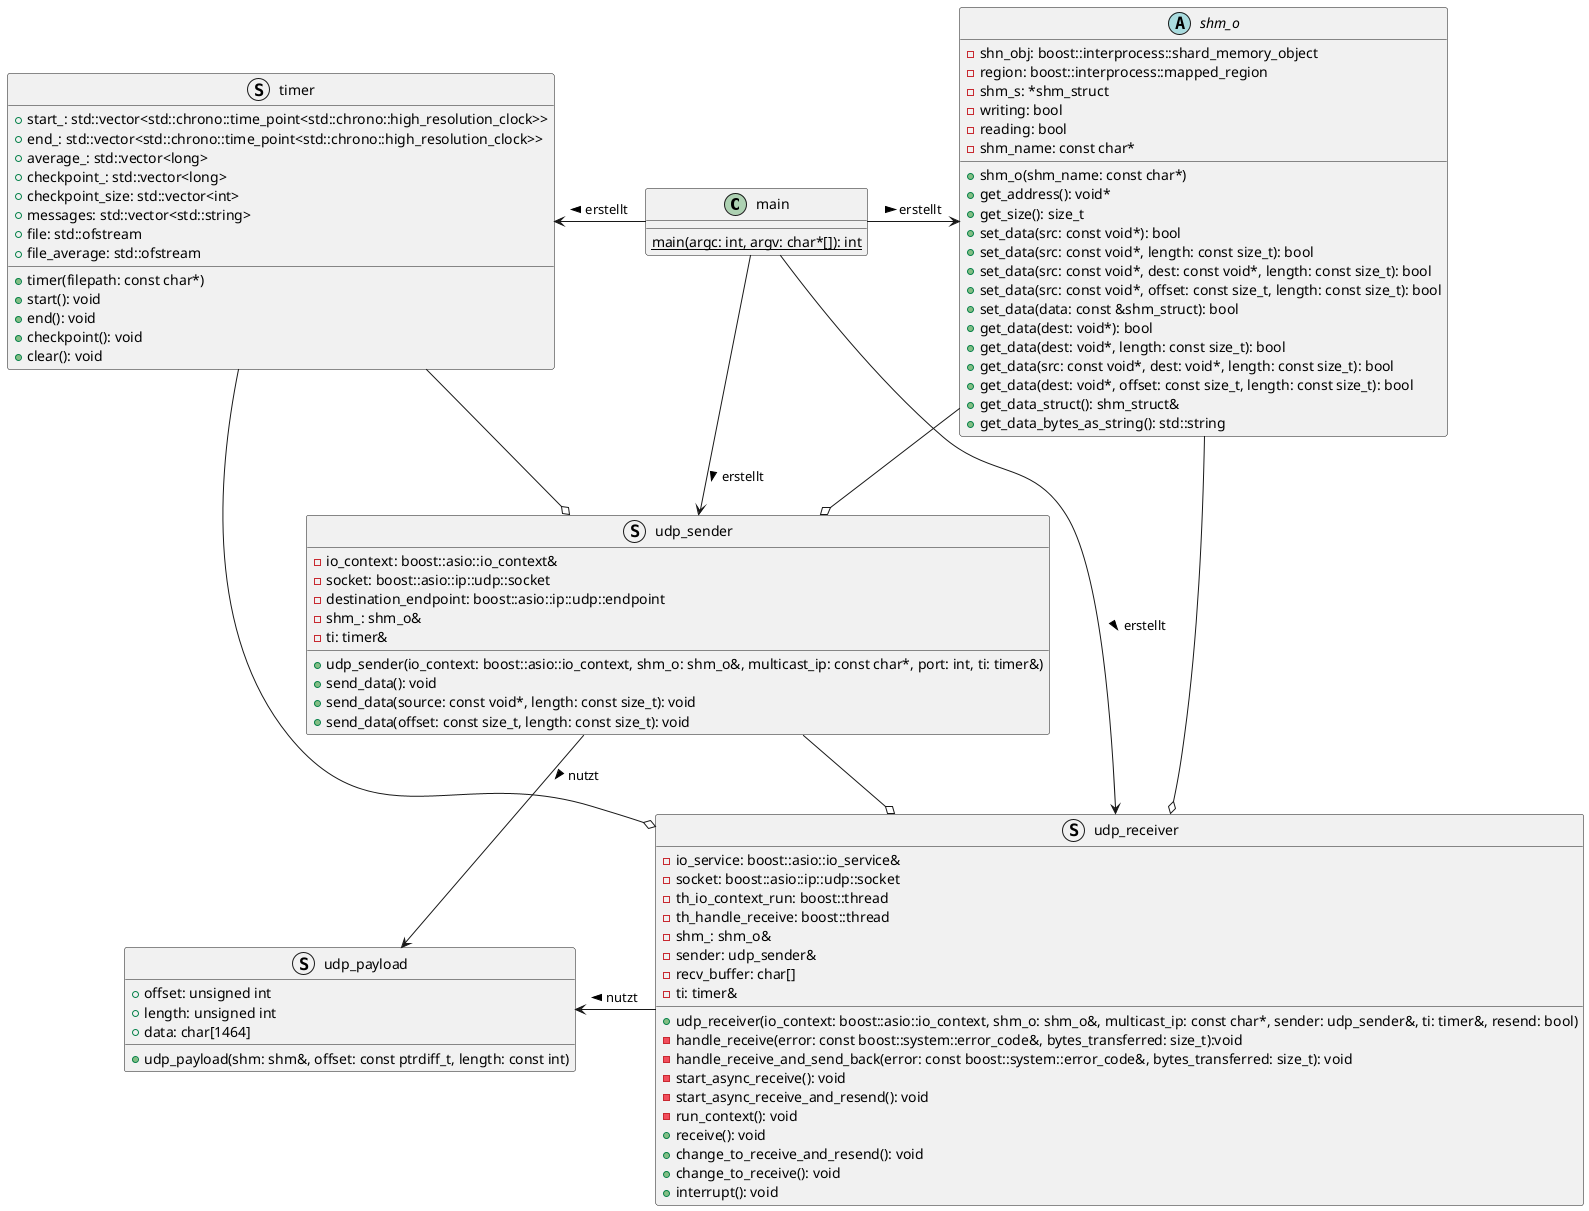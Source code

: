 @startuml

class main{
{static}main(argc: int, argv: char*[]): int
}

together {
abstract shm_o{
-shn_obj: boost::interprocess::shard_memory_object
-region: boost::interprocess::mapped_region
-shm_s: *shm_struct
-writing: bool
-reading: bool
-shm_name: const char*
+shm_o(shm_name: const char*)
+get_address(): void*
+get_size(): size_t
+set_data(src: const void*): bool
+set_data(src: const void*, length: const size_t): bool
+set_data(src: const void*, dest: const void*, length: const size_t): bool
+set_data(src: const void*, offset: const size_t, length: const size_t): bool
+set_data(data: const &shm_struct): bool
+get_data(dest: void*): bool
+get_data(dest: void*, length: const size_t): bool
+get_data(src: const void*, dest: void*, length: const size_t): bool
+get_data(dest: void*, offset: const size_t, length: const size_t): bool
+get_data_struct(): shm_struct&
+get_data_bytes_as_string(): std::string
}

struct udp_sender {
-io_context: boost::asio::io_context&
-socket: boost::asio::ip::udp::socket
-destination_endpoint: boost::asio::ip::udp::endpoint
-shm_: shm_o&
-ti: timer&
+udp_sender(io_context: boost::asio::io_context, shm_o: shm_o&, multicast_ip: const char*, port: int, ti: timer&)
+send_data(): void
+send_data(source: const void*, length: const size_t): void
+send_data(offset: const size_t, length: const size_t): void
}

struct udp_receiver{
-io_service: boost::asio::io_service&
-socket: boost::asio::ip::udp::socket
-th_io_context_run: boost::thread
-th_handle_receive: boost::thread
-shm_: shm_o&
-sender: udp_sender&
-recv_buffer: char[]
-ti: timer&
+udp_receiver(io_context: boost::asio::io_context, shm_o: shm_o&, multicast_ip: const char*, sender: udp_sender&, ti: timer&, resend: bool)
-handle_receive(error: const boost::system::error_code&, bytes_transferred: size_t):void
-handle_receive_and_send_back(error: const boost::system::error_code&, bytes_transferred: size_t): void
-start_async_receive(): void
-start_async_receive_and_resend(): void
-run_context(): void
+receive(): void
+change_to_receive_and_resend(): void
+change_to_receive(): void
+interrupt(): void
}

struct udp_payload {
+offset: unsigned int
+length: unsigned int
+data: char[1464]
+udp_payload(shm: shm&, offset: const ptrdiff_t, length: const int)
}

struct timer{
+start_: std::vector<std::chrono::time_point<std::chrono::high_resolution_clock>>
+end_: std::vector<std::chrono::time_point<std::chrono::high_resolution_clock>>
+average_: std::vector<long>
+checkpoint_: std::vector<long>
+checkpoint_size: std::vector<int>
+messages: std::vector<std::string>
+file: std::ofstream
+file_average: std::ofstream
+timer(filepath: const char*)
+start(): void
+end(): void
+checkpoint(): void
+clear(): void
}

udp_sender o-up- shm_o
udp_sender o-up- timer
udp_receiver o-up- shm_o
udp_receiver o-up- udp_sender
udp_receiver o-up- timer

main -right-> shm_o: erstellt >
main -down-> udp_sender: erstellt >
main -down-> udp_receiver: erstellt >
main -left-> timer: erstellt >
udp_sender -down-> udp_payload: nutzt >
udp_receiver -left-> udp_payload: nutzt >


@enduml